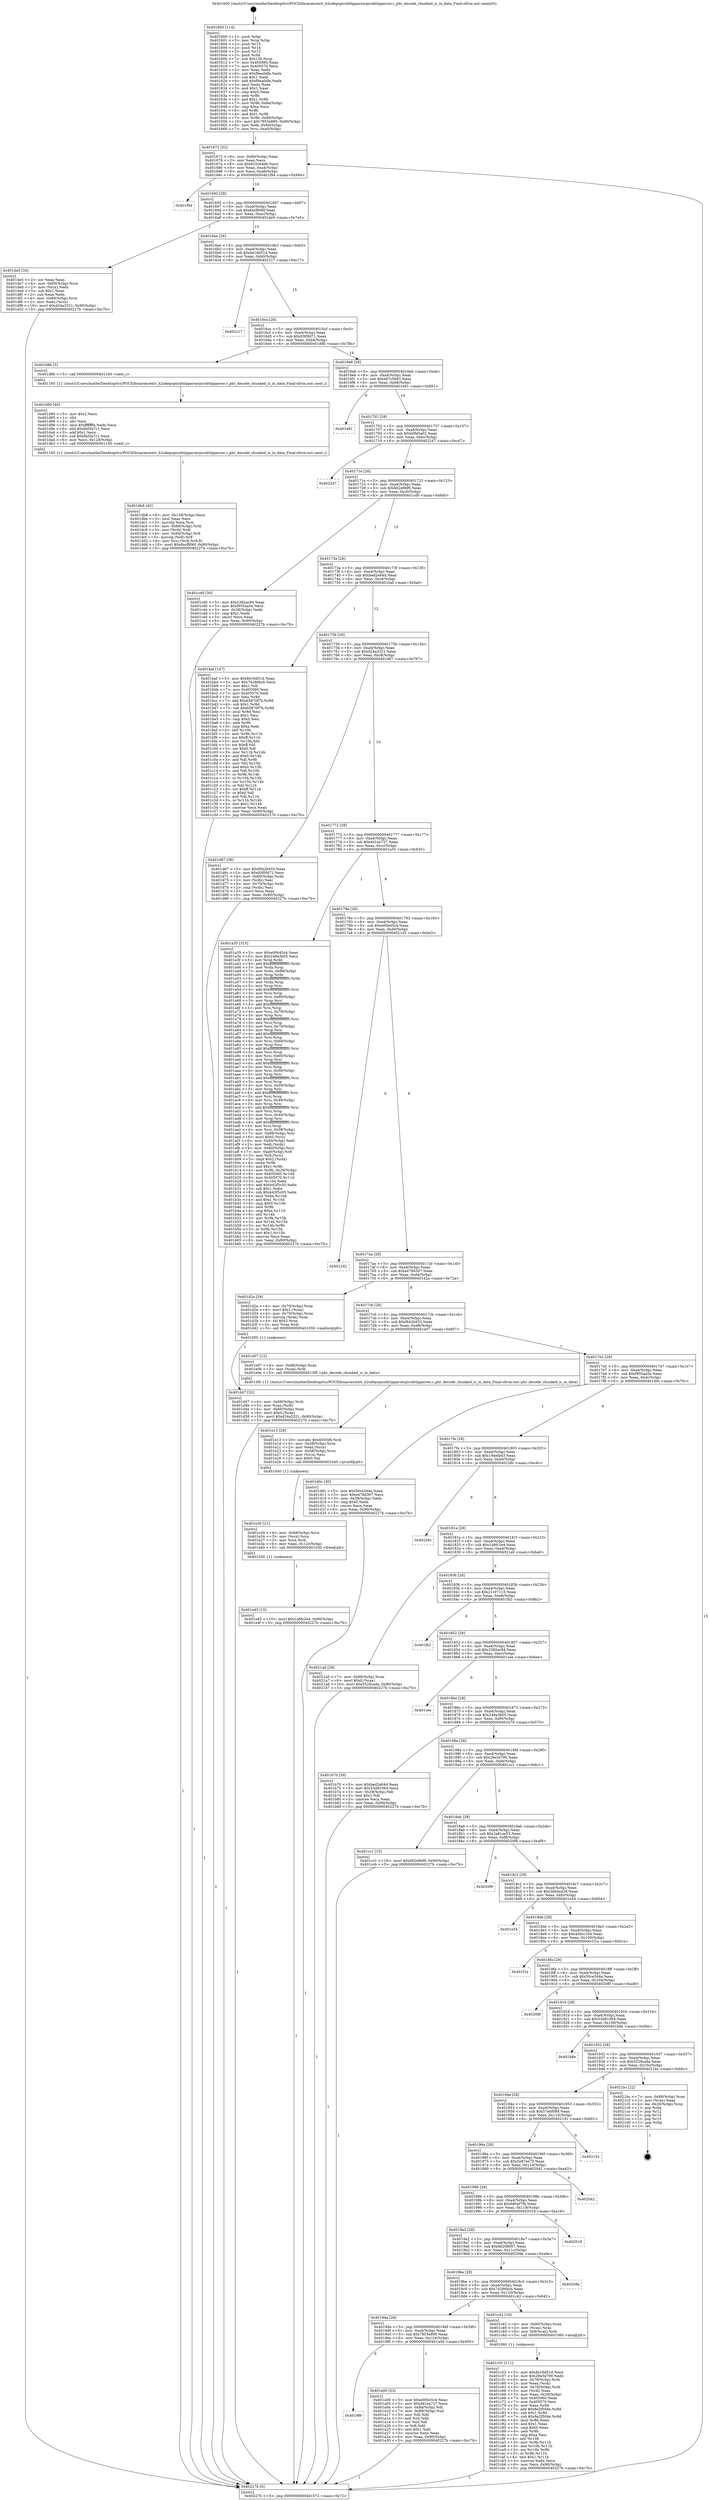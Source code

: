 digraph "0x401600" {
  label = "0x401600 (/mnt/c/Users/mathe/Desktop/tcc/POCII/binaries/extr_h2odepspicohttpparserpicohttpparser.c_phr_decode_chunked_is_in_data_Final-ollvm.out::main(0))"
  labelloc = "t"
  node[shape=record]

  Entry [label="",width=0.3,height=0.3,shape=circle,fillcolor=black,style=filled]
  "0x401672" [label="{
     0x401672 [32]\l
     | [instrs]\l
     &nbsp;&nbsp;0x401672 \<+6\>: mov -0x90(%rbp),%eax\l
     &nbsp;&nbsp;0x401678 \<+2\>: mov %eax,%ecx\l
     &nbsp;&nbsp;0x40167a \<+6\>: sub $0x810c64b6,%ecx\l
     &nbsp;&nbsp;0x401680 \<+6\>: mov %eax,-0xa4(%rbp)\l
     &nbsp;&nbsp;0x401686 \<+6\>: mov %ecx,-0xa8(%rbp)\l
     &nbsp;&nbsp;0x40168c \<+6\>: je 0000000000401f94 \<main+0x994\>\l
  }"]
  "0x401f94" [label="{
     0x401f94\l
  }", style=dashed]
  "0x401692" [label="{
     0x401692 [28]\l
     | [instrs]\l
     &nbsp;&nbsp;0x401692 \<+5\>: jmp 0000000000401697 \<main+0x97\>\l
     &nbsp;&nbsp;0x401697 \<+6\>: mov -0xa4(%rbp),%eax\l
     &nbsp;&nbsp;0x40169d \<+5\>: sub $0x8acf806f,%eax\l
     &nbsp;&nbsp;0x4016a2 \<+6\>: mov %eax,-0xac(%rbp)\l
     &nbsp;&nbsp;0x4016a8 \<+6\>: je 0000000000401de5 \<main+0x7e5\>\l
  }"]
  Exit [label="",width=0.3,height=0.3,shape=circle,fillcolor=black,style=filled,peripheries=2]
  "0x401de5" [label="{
     0x401de5 [34]\l
     | [instrs]\l
     &nbsp;&nbsp;0x401de5 \<+2\>: xor %eax,%eax\l
     &nbsp;&nbsp;0x401de7 \<+4\>: mov -0x60(%rbp),%rcx\l
     &nbsp;&nbsp;0x401deb \<+2\>: mov (%rcx),%edx\l
     &nbsp;&nbsp;0x401ded \<+3\>: sub $0x1,%eax\l
     &nbsp;&nbsp;0x401df0 \<+2\>: sub %eax,%edx\l
     &nbsp;&nbsp;0x401df2 \<+4\>: mov -0x60(%rbp),%rcx\l
     &nbsp;&nbsp;0x401df6 \<+2\>: mov %edx,(%rcx)\l
     &nbsp;&nbsp;0x401df8 \<+10\>: movl $0xd24a3321,-0x90(%rbp)\l
     &nbsp;&nbsp;0x401e02 \<+5\>: jmp 000000000040227b \<main+0xc7b\>\l
  }"]
  "0x4016ae" [label="{
     0x4016ae [28]\l
     | [instrs]\l
     &nbsp;&nbsp;0x4016ae \<+5\>: jmp 00000000004016b3 \<main+0xb3\>\l
     &nbsp;&nbsp;0x4016b3 \<+6\>: mov -0xa4(%rbp),%eax\l
     &nbsp;&nbsp;0x4016b9 \<+5\>: sub $0x8e16d51d,%eax\l
     &nbsp;&nbsp;0x4016be \<+6\>: mov %eax,-0xb0(%rbp)\l
     &nbsp;&nbsp;0x4016c4 \<+6\>: je 0000000000402217 \<main+0xc17\>\l
  }"]
  "0x401e45" [label="{
     0x401e45 [15]\l
     | [instrs]\l
     &nbsp;&nbsp;0x401e45 \<+10\>: movl $0x1a8fc2e4,-0x90(%rbp)\l
     &nbsp;&nbsp;0x401e4f \<+5\>: jmp 000000000040227b \<main+0xc7b\>\l
  }"]
  "0x402217" [label="{
     0x402217\l
  }", style=dashed]
  "0x4016ca" [label="{
     0x4016ca [28]\l
     | [instrs]\l
     &nbsp;&nbsp;0x4016ca \<+5\>: jmp 00000000004016cf \<main+0xcf\>\l
     &nbsp;&nbsp;0x4016cf \<+6\>: mov -0xa4(%rbp),%eax\l
     &nbsp;&nbsp;0x4016d5 \<+5\>: sub $0x93f0fd71,%eax\l
     &nbsp;&nbsp;0x4016da \<+6\>: mov %eax,-0xb4(%rbp)\l
     &nbsp;&nbsp;0x4016e0 \<+6\>: je 0000000000401d8b \<main+0x78b\>\l
  }"]
  "0x401e30" [label="{
     0x401e30 [21]\l
     | [instrs]\l
     &nbsp;&nbsp;0x401e30 \<+4\>: mov -0x68(%rbp),%rcx\l
     &nbsp;&nbsp;0x401e34 \<+3\>: mov (%rcx),%rcx\l
     &nbsp;&nbsp;0x401e37 \<+3\>: mov %rcx,%rdi\l
     &nbsp;&nbsp;0x401e3a \<+6\>: mov %eax,-0x12c(%rbp)\l
     &nbsp;&nbsp;0x401e40 \<+5\>: call 0000000000401030 \<free@plt\>\l
     | [calls]\l
     &nbsp;&nbsp;0x401030 \{1\} (unknown)\l
  }"]
  "0x401d8b" [label="{
     0x401d8b [5]\l
     | [instrs]\l
     &nbsp;&nbsp;0x401d8b \<+5\>: call 0000000000401160 \<next_i\>\l
     | [calls]\l
     &nbsp;&nbsp;0x401160 \{1\} (/mnt/c/Users/mathe/Desktop/tcc/POCII/binaries/extr_h2odepspicohttpparserpicohttpparser.c_phr_decode_chunked_is_in_data_Final-ollvm.out::next_i)\l
  }"]
  "0x4016e6" [label="{
     0x4016e6 [28]\l
     | [instrs]\l
     &nbsp;&nbsp;0x4016e6 \<+5\>: jmp 00000000004016eb \<main+0xeb\>\l
     &nbsp;&nbsp;0x4016eb \<+6\>: mov -0xa4(%rbp),%eax\l
     &nbsp;&nbsp;0x4016f1 \<+5\>: sub $0xa87c5b63,%eax\l
     &nbsp;&nbsp;0x4016f6 \<+6\>: mov %eax,-0xb8(%rbp)\l
     &nbsp;&nbsp;0x4016fc \<+6\>: je 0000000000401e91 \<main+0x891\>\l
  }"]
  "0x401e13" [label="{
     0x401e13 [29]\l
     | [instrs]\l
     &nbsp;&nbsp;0x401e13 \<+10\>: movabs $0x4030d6,%rdi\l
     &nbsp;&nbsp;0x401e1d \<+4\>: mov -0x58(%rbp),%rcx\l
     &nbsp;&nbsp;0x401e21 \<+2\>: mov %eax,(%rcx)\l
     &nbsp;&nbsp;0x401e23 \<+4\>: mov -0x58(%rbp),%rcx\l
     &nbsp;&nbsp;0x401e27 \<+2\>: mov (%rcx),%esi\l
     &nbsp;&nbsp;0x401e29 \<+2\>: mov $0x0,%al\l
     &nbsp;&nbsp;0x401e2b \<+5\>: call 0000000000401040 \<printf@plt\>\l
     | [calls]\l
     &nbsp;&nbsp;0x401040 \{1\} (unknown)\l
  }"]
  "0x401e91" [label="{
     0x401e91\l
  }", style=dashed]
  "0x401702" [label="{
     0x401702 [28]\l
     | [instrs]\l
     &nbsp;&nbsp;0x401702 \<+5\>: jmp 0000000000401707 \<main+0x107\>\l
     &nbsp;&nbsp;0x401707 \<+6\>: mov -0xa4(%rbp),%eax\l
     &nbsp;&nbsp;0x40170d \<+5\>: sub $0xb0fe5a02,%eax\l
     &nbsp;&nbsp;0x401712 \<+6\>: mov %eax,-0xbc(%rbp)\l
     &nbsp;&nbsp;0x401718 \<+6\>: je 0000000000402247 \<main+0xc47\>\l
  }"]
  "0x401db8" [label="{
     0x401db8 [45]\l
     | [instrs]\l
     &nbsp;&nbsp;0x401db8 \<+6\>: mov -0x128(%rbp),%ecx\l
     &nbsp;&nbsp;0x401dbe \<+3\>: imul %eax,%ecx\l
     &nbsp;&nbsp;0x401dc1 \<+3\>: movslq %ecx,%rsi\l
     &nbsp;&nbsp;0x401dc4 \<+4\>: mov -0x68(%rbp),%rdi\l
     &nbsp;&nbsp;0x401dc8 \<+3\>: mov (%rdi),%rdi\l
     &nbsp;&nbsp;0x401dcb \<+4\>: mov -0x60(%rbp),%r8\l
     &nbsp;&nbsp;0x401dcf \<+3\>: movslq (%r8),%r8\l
     &nbsp;&nbsp;0x401dd2 \<+4\>: mov %rsi,(%rdi,%r8,8)\l
     &nbsp;&nbsp;0x401dd6 \<+10\>: movl $0x8acf806f,-0x90(%rbp)\l
     &nbsp;&nbsp;0x401de0 \<+5\>: jmp 000000000040227b \<main+0xc7b\>\l
  }"]
  "0x402247" [label="{
     0x402247\l
  }", style=dashed]
  "0x40171e" [label="{
     0x40171e [28]\l
     | [instrs]\l
     &nbsp;&nbsp;0x40171e \<+5\>: jmp 0000000000401723 \<main+0x123\>\l
     &nbsp;&nbsp;0x401723 \<+6\>: mov -0xa4(%rbp),%eax\l
     &nbsp;&nbsp;0x401729 \<+5\>: sub $0xb62e9bf9,%eax\l
     &nbsp;&nbsp;0x40172e \<+6\>: mov %eax,-0xc0(%rbp)\l
     &nbsp;&nbsp;0x401734 \<+6\>: je 0000000000401cd0 \<main+0x6d0\>\l
  }"]
  "0x401d90" [label="{
     0x401d90 [40]\l
     | [instrs]\l
     &nbsp;&nbsp;0x401d90 \<+5\>: mov $0x2,%ecx\l
     &nbsp;&nbsp;0x401d95 \<+1\>: cltd\l
     &nbsp;&nbsp;0x401d96 \<+2\>: idiv %ecx\l
     &nbsp;&nbsp;0x401d98 \<+6\>: imul $0xfffffffe,%edx,%ecx\l
     &nbsp;&nbsp;0x401d9e \<+6\>: add $0x6b5fa7c1,%ecx\l
     &nbsp;&nbsp;0x401da4 \<+3\>: add $0x1,%ecx\l
     &nbsp;&nbsp;0x401da7 \<+6\>: sub $0x6b5fa7c1,%ecx\l
     &nbsp;&nbsp;0x401dad \<+6\>: mov %ecx,-0x128(%rbp)\l
     &nbsp;&nbsp;0x401db3 \<+5\>: call 0000000000401160 \<next_i\>\l
     | [calls]\l
     &nbsp;&nbsp;0x401160 \{1\} (/mnt/c/Users/mathe/Desktop/tcc/POCII/binaries/extr_h2odepspicohttpparserpicohttpparser.c_phr_decode_chunked_is_in_data_Final-ollvm.out::next_i)\l
  }"]
  "0x401cd0" [label="{
     0x401cd0 [30]\l
     | [instrs]\l
     &nbsp;&nbsp;0x401cd0 \<+5\>: mov $0x2382ac94,%eax\l
     &nbsp;&nbsp;0x401cd5 \<+5\>: mov $0xf955aa5e,%ecx\l
     &nbsp;&nbsp;0x401cda \<+3\>: mov -0x28(%rbp),%edx\l
     &nbsp;&nbsp;0x401cdd \<+3\>: cmp $0x1,%edx\l
     &nbsp;&nbsp;0x401ce0 \<+3\>: cmovl %ecx,%eax\l
     &nbsp;&nbsp;0x401ce3 \<+6\>: mov %eax,-0x90(%rbp)\l
     &nbsp;&nbsp;0x401ce9 \<+5\>: jmp 000000000040227b \<main+0xc7b\>\l
  }"]
  "0x40173a" [label="{
     0x40173a [28]\l
     | [instrs]\l
     &nbsp;&nbsp;0x40173a \<+5\>: jmp 000000000040173f \<main+0x13f\>\l
     &nbsp;&nbsp;0x40173f \<+6\>: mov -0xa4(%rbp),%eax\l
     &nbsp;&nbsp;0x401745 \<+5\>: sub $0xbed2e64d,%eax\l
     &nbsp;&nbsp;0x40174a \<+6\>: mov %eax,-0xc4(%rbp)\l
     &nbsp;&nbsp;0x401750 \<+6\>: je 0000000000401baf \<main+0x5af\>\l
  }"]
  "0x401d47" [label="{
     0x401d47 [32]\l
     | [instrs]\l
     &nbsp;&nbsp;0x401d47 \<+4\>: mov -0x68(%rbp),%rdi\l
     &nbsp;&nbsp;0x401d4b \<+3\>: mov %rax,(%rdi)\l
     &nbsp;&nbsp;0x401d4e \<+4\>: mov -0x60(%rbp),%rax\l
     &nbsp;&nbsp;0x401d52 \<+6\>: movl $0x0,(%rax)\l
     &nbsp;&nbsp;0x401d58 \<+10\>: movl $0xd24a3321,-0x90(%rbp)\l
     &nbsp;&nbsp;0x401d62 \<+5\>: jmp 000000000040227b \<main+0xc7b\>\l
  }"]
  "0x401baf" [label="{
     0x401baf [147]\l
     | [instrs]\l
     &nbsp;&nbsp;0x401baf \<+5\>: mov $0x8e16d51d,%eax\l
     &nbsp;&nbsp;0x401bb4 \<+5\>: mov $0x74286bcb,%ecx\l
     &nbsp;&nbsp;0x401bb9 \<+2\>: mov $0x1,%dl\l
     &nbsp;&nbsp;0x401bbb \<+7\>: mov 0x405060,%esi\l
     &nbsp;&nbsp;0x401bc2 \<+7\>: mov 0x405070,%edi\l
     &nbsp;&nbsp;0x401bc9 \<+3\>: mov %esi,%r8d\l
     &nbsp;&nbsp;0x401bcc \<+7\>: add $0x65870f7b,%r8d\l
     &nbsp;&nbsp;0x401bd3 \<+4\>: sub $0x1,%r8d\l
     &nbsp;&nbsp;0x401bd7 \<+7\>: sub $0x65870f7b,%r8d\l
     &nbsp;&nbsp;0x401bde \<+4\>: imul %r8d,%esi\l
     &nbsp;&nbsp;0x401be2 \<+3\>: and $0x1,%esi\l
     &nbsp;&nbsp;0x401be5 \<+3\>: cmp $0x0,%esi\l
     &nbsp;&nbsp;0x401be8 \<+4\>: sete %r9b\l
     &nbsp;&nbsp;0x401bec \<+3\>: cmp $0xa,%edi\l
     &nbsp;&nbsp;0x401bef \<+4\>: setl %r10b\l
     &nbsp;&nbsp;0x401bf3 \<+3\>: mov %r9b,%r11b\l
     &nbsp;&nbsp;0x401bf6 \<+4\>: xor $0xff,%r11b\l
     &nbsp;&nbsp;0x401bfa \<+3\>: mov %r10b,%bl\l
     &nbsp;&nbsp;0x401bfd \<+3\>: xor $0xff,%bl\l
     &nbsp;&nbsp;0x401c00 \<+3\>: xor $0x0,%dl\l
     &nbsp;&nbsp;0x401c03 \<+3\>: mov %r11b,%r14b\l
     &nbsp;&nbsp;0x401c06 \<+4\>: and $0x0,%r14b\l
     &nbsp;&nbsp;0x401c0a \<+3\>: and %dl,%r9b\l
     &nbsp;&nbsp;0x401c0d \<+3\>: mov %bl,%r15b\l
     &nbsp;&nbsp;0x401c10 \<+4\>: and $0x0,%r15b\l
     &nbsp;&nbsp;0x401c14 \<+3\>: and %dl,%r10b\l
     &nbsp;&nbsp;0x401c17 \<+3\>: or %r9b,%r14b\l
     &nbsp;&nbsp;0x401c1a \<+3\>: or %r10b,%r15b\l
     &nbsp;&nbsp;0x401c1d \<+3\>: xor %r15b,%r14b\l
     &nbsp;&nbsp;0x401c20 \<+3\>: or %bl,%r11b\l
     &nbsp;&nbsp;0x401c23 \<+4\>: xor $0xff,%r11b\l
     &nbsp;&nbsp;0x401c27 \<+3\>: or $0x0,%dl\l
     &nbsp;&nbsp;0x401c2a \<+3\>: and %dl,%r11b\l
     &nbsp;&nbsp;0x401c2d \<+3\>: or %r11b,%r14b\l
     &nbsp;&nbsp;0x401c30 \<+4\>: test $0x1,%r14b\l
     &nbsp;&nbsp;0x401c34 \<+3\>: cmovne %ecx,%eax\l
     &nbsp;&nbsp;0x401c37 \<+6\>: mov %eax,-0x90(%rbp)\l
     &nbsp;&nbsp;0x401c3d \<+5\>: jmp 000000000040227b \<main+0xc7b\>\l
  }"]
  "0x401756" [label="{
     0x401756 [28]\l
     | [instrs]\l
     &nbsp;&nbsp;0x401756 \<+5\>: jmp 000000000040175b \<main+0x15b\>\l
     &nbsp;&nbsp;0x40175b \<+6\>: mov -0xa4(%rbp),%eax\l
     &nbsp;&nbsp;0x401761 \<+5\>: sub $0xd24a3321,%eax\l
     &nbsp;&nbsp;0x401766 \<+6\>: mov %eax,-0xc8(%rbp)\l
     &nbsp;&nbsp;0x40176c \<+6\>: je 0000000000401d67 \<main+0x767\>\l
  }"]
  "0x401c52" [label="{
     0x401c52 [111]\l
     | [instrs]\l
     &nbsp;&nbsp;0x401c52 \<+5\>: mov $0x8e16d51d,%ecx\l
     &nbsp;&nbsp;0x401c57 \<+5\>: mov $0x29e3e790,%edx\l
     &nbsp;&nbsp;0x401c5c \<+4\>: mov -0x78(%rbp),%rdi\l
     &nbsp;&nbsp;0x401c60 \<+2\>: mov %eax,(%rdi)\l
     &nbsp;&nbsp;0x401c62 \<+4\>: mov -0x78(%rbp),%rdi\l
     &nbsp;&nbsp;0x401c66 \<+2\>: mov (%rdi),%eax\l
     &nbsp;&nbsp;0x401c68 \<+3\>: mov %eax,-0x28(%rbp)\l
     &nbsp;&nbsp;0x401c6b \<+7\>: mov 0x405060,%eax\l
     &nbsp;&nbsp;0x401c72 \<+7\>: mov 0x405070,%esi\l
     &nbsp;&nbsp;0x401c79 \<+3\>: mov %eax,%r8d\l
     &nbsp;&nbsp;0x401c7c \<+7\>: add $0x8e2f504e,%r8d\l
     &nbsp;&nbsp;0x401c83 \<+4\>: sub $0x1,%r8d\l
     &nbsp;&nbsp;0x401c87 \<+7\>: sub $0x8e2f504e,%r8d\l
     &nbsp;&nbsp;0x401c8e \<+4\>: imul %r8d,%eax\l
     &nbsp;&nbsp;0x401c92 \<+3\>: and $0x1,%eax\l
     &nbsp;&nbsp;0x401c95 \<+3\>: cmp $0x0,%eax\l
     &nbsp;&nbsp;0x401c98 \<+4\>: sete %r9b\l
     &nbsp;&nbsp;0x401c9c \<+3\>: cmp $0xa,%esi\l
     &nbsp;&nbsp;0x401c9f \<+4\>: setl %r10b\l
     &nbsp;&nbsp;0x401ca3 \<+3\>: mov %r9b,%r11b\l
     &nbsp;&nbsp;0x401ca6 \<+3\>: and %r10b,%r11b\l
     &nbsp;&nbsp;0x401ca9 \<+3\>: xor %r10b,%r9b\l
     &nbsp;&nbsp;0x401cac \<+3\>: or %r9b,%r11b\l
     &nbsp;&nbsp;0x401caf \<+4\>: test $0x1,%r11b\l
     &nbsp;&nbsp;0x401cb3 \<+3\>: cmovne %edx,%ecx\l
     &nbsp;&nbsp;0x401cb6 \<+6\>: mov %ecx,-0x90(%rbp)\l
     &nbsp;&nbsp;0x401cbc \<+5\>: jmp 000000000040227b \<main+0xc7b\>\l
  }"]
  "0x401d67" [label="{
     0x401d67 [36]\l
     | [instrs]\l
     &nbsp;&nbsp;0x401d67 \<+5\>: mov $0xf942b933,%eax\l
     &nbsp;&nbsp;0x401d6c \<+5\>: mov $0x93f0fd71,%ecx\l
     &nbsp;&nbsp;0x401d71 \<+4\>: mov -0x60(%rbp),%rdx\l
     &nbsp;&nbsp;0x401d75 \<+2\>: mov (%rdx),%esi\l
     &nbsp;&nbsp;0x401d77 \<+4\>: mov -0x70(%rbp),%rdx\l
     &nbsp;&nbsp;0x401d7b \<+2\>: cmp (%rdx),%esi\l
     &nbsp;&nbsp;0x401d7d \<+3\>: cmovl %ecx,%eax\l
     &nbsp;&nbsp;0x401d80 \<+6\>: mov %eax,-0x90(%rbp)\l
     &nbsp;&nbsp;0x401d86 \<+5\>: jmp 000000000040227b \<main+0xc7b\>\l
  }"]
  "0x401772" [label="{
     0x401772 [28]\l
     | [instrs]\l
     &nbsp;&nbsp;0x401772 \<+5\>: jmp 0000000000401777 \<main+0x177\>\l
     &nbsp;&nbsp;0x401777 \<+6\>: mov -0xa4(%rbp),%eax\l
     &nbsp;&nbsp;0x40177d \<+5\>: sub $0xdd1ea727,%eax\l
     &nbsp;&nbsp;0x401782 \<+6\>: mov %eax,-0xcc(%rbp)\l
     &nbsp;&nbsp;0x401788 \<+6\>: je 0000000000401a35 \<main+0x435\>\l
  }"]
  "0x401600" [label="{
     0x401600 [114]\l
     | [instrs]\l
     &nbsp;&nbsp;0x401600 \<+1\>: push %rbp\l
     &nbsp;&nbsp;0x401601 \<+3\>: mov %rsp,%rbp\l
     &nbsp;&nbsp;0x401604 \<+2\>: push %r15\l
     &nbsp;&nbsp;0x401606 \<+2\>: push %r14\l
     &nbsp;&nbsp;0x401608 \<+2\>: push %r12\l
     &nbsp;&nbsp;0x40160a \<+1\>: push %rbx\l
     &nbsp;&nbsp;0x40160b \<+7\>: sub $0x130,%rsp\l
     &nbsp;&nbsp;0x401612 \<+7\>: mov 0x405060,%eax\l
     &nbsp;&nbsp;0x401619 \<+7\>: mov 0x405070,%ecx\l
     &nbsp;&nbsp;0x401620 \<+2\>: mov %eax,%edx\l
     &nbsp;&nbsp;0x401622 \<+6\>: sub $0xf9ea0dfe,%edx\l
     &nbsp;&nbsp;0x401628 \<+3\>: sub $0x1,%edx\l
     &nbsp;&nbsp;0x40162b \<+6\>: add $0xf9ea0dfe,%edx\l
     &nbsp;&nbsp;0x401631 \<+3\>: imul %edx,%eax\l
     &nbsp;&nbsp;0x401634 \<+3\>: and $0x1,%eax\l
     &nbsp;&nbsp;0x401637 \<+3\>: cmp $0x0,%eax\l
     &nbsp;&nbsp;0x40163a \<+4\>: sete %r8b\l
     &nbsp;&nbsp;0x40163e \<+4\>: and $0x1,%r8b\l
     &nbsp;&nbsp;0x401642 \<+7\>: mov %r8b,-0x8a(%rbp)\l
     &nbsp;&nbsp;0x401649 \<+3\>: cmp $0xa,%ecx\l
     &nbsp;&nbsp;0x40164c \<+4\>: setl %r8b\l
     &nbsp;&nbsp;0x401650 \<+4\>: and $0x1,%r8b\l
     &nbsp;&nbsp;0x401654 \<+7\>: mov %r8b,-0x89(%rbp)\l
     &nbsp;&nbsp;0x40165b \<+10\>: movl $0x7953e880,-0x90(%rbp)\l
     &nbsp;&nbsp;0x401665 \<+6\>: mov %edi,-0x94(%rbp)\l
     &nbsp;&nbsp;0x40166b \<+7\>: mov %rsi,-0xa0(%rbp)\l
  }"]
  "0x401a35" [label="{
     0x401a35 [315]\l
     | [instrs]\l
     &nbsp;&nbsp;0x401a35 \<+5\>: mov $0xe00b45c4,%eax\l
     &nbsp;&nbsp;0x401a3a \<+5\>: mov $0x248a3b05,%ecx\l
     &nbsp;&nbsp;0x401a3f \<+3\>: mov %rsp,%rdx\l
     &nbsp;&nbsp;0x401a42 \<+4\>: add $0xfffffffffffffff0,%rdx\l
     &nbsp;&nbsp;0x401a46 \<+3\>: mov %rdx,%rsp\l
     &nbsp;&nbsp;0x401a49 \<+7\>: mov %rdx,-0x88(%rbp)\l
     &nbsp;&nbsp;0x401a50 \<+3\>: mov %rsp,%rdx\l
     &nbsp;&nbsp;0x401a53 \<+4\>: add $0xfffffffffffffff0,%rdx\l
     &nbsp;&nbsp;0x401a57 \<+3\>: mov %rdx,%rsp\l
     &nbsp;&nbsp;0x401a5a \<+3\>: mov %rsp,%rsi\l
     &nbsp;&nbsp;0x401a5d \<+4\>: add $0xfffffffffffffff0,%rsi\l
     &nbsp;&nbsp;0x401a61 \<+3\>: mov %rsi,%rsp\l
     &nbsp;&nbsp;0x401a64 \<+4\>: mov %rsi,-0x80(%rbp)\l
     &nbsp;&nbsp;0x401a68 \<+3\>: mov %rsp,%rsi\l
     &nbsp;&nbsp;0x401a6b \<+4\>: add $0xfffffffffffffff0,%rsi\l
     &nbsp;&nbsp;0x401a6f \<+3\>: mov %rsi,%rsp\l
     &nbsp;&nbsp;0x401a72 \<+4\>: mov %rsi,-0x78(%rbp)\l
     &nbsp;&nbsp;0x401a76 \<+3\>: mov %rsp,%rsi\l
     &nbsp;&nbsp;0x401a79 \<+4\>: add $0xfffffffffffffff0,%rsi\l
     &nbsp;&nbsp;0x401a7d \<+3\>: mov %rsi,%rsp\l
     &nbsp;&nbsp;0x401a80 \<+4\>: mov %rsi,-0x70(%rbp)\l
     &nbsp;&nbsp;0x401a84 \<+3\>: mov %rsp,%rsi\l
     &nbsp;&nbsp;0x401a87 \<+4\>: add $0xfffffffffffffff0,%rsi\l
     &nbsp;&nbsp;0x401a8b \<+3\>: mov %rsi,%rsp\l
     &nbsp;&nbsp;0x401a8e \<+4\>: mov %rsi,-0x68(%rbp)\l
     &nbsp;&nbsp;0x401a92 \<+3\>: mov %rsp,%rsi\l
     &nbsp;&nbsp;0x401a95 \<+4\>: add $0xfffffffffffffff0,%rsi\l
     &nbsp;&nbsp;0x401a99 \<+3\>: mov %rsi,%rsp\l
     &nbsp;&nbsp;0x401a9c \<+4\>: mov %rsi,-0x60(%rbp)\l
     &nbsp;&nbsp;0x401aa0 \<+3\>: mov %rsp,%rsi\l
     &nbsp;&nbsp;0x401aa3 \<+4\>: add $0xfffffffffffffff0,%rsi\l
     &nbsp;&nbsp;0x401aa7 \<+3\>: mov %rsi,%rsp\l
     &nbsp;&nbsp;0x401aaa \<+4\>: mov %rsi,-0x58(%rbp)\l
     &nbsp;&nbsp;0x401aae \<+3\>: mov %rsp,%rsi\l
     &nbsp;&nbsp;0x401ab1 \<+4\>: add $0xfffffffffffffff0,%rsi\l
     &nbsp;&nbsp;0x401ab5 \<+3\>: mov %rsi,%rsp\l
     &nbsp;&nbsp;0x401ab8 \<+4\>: mov %rsi,-0x50(%rbp)\l
     &nbsp;&nbsp;0x401abc \<+3\>: mov %rsp,%rsi\l
     &nbsp;&nbsp;0x401abf \<+4\>: add $0xfffffffffffffff0,%rsi\l
     &nbsp;&nbsp;0x401ac3 \<+3\>: mov %rsi,%rsp\l
     &nbsp;&nbsp;0x401ac6 \<+4\>: mov %rsi,-0x48(%rbp)\l
     &nbsp;&nbsp;0x401aca \<+3\>: mov %rsp,%rsi\l
     &nbsp;&nbsp;0x401acd \<+4\>: add $0xfffffffffffffff0,%rsi\l
     &nbsp;&nbsp;0x401ad1 \<+3\>: mov %rsi,%rsp\l
     &nbsp;&nbsp;0x401ad4 \<+4\>: mov %rsi,-0x40(%rbp)\l
     &nbsp;&nbsp;0x401ad8 \<+3\>: mov %rsp,%rsi\l
     &nbsp;&nbsp;0x401adb \<+4\>: add $0xfffffffffffffff0,%rsi\l
     &nbsp;&nbsp;0x401adf \<+3\>: mov %rsi,%rsp\l
     &nbsp;&nbsp;0x401ae2 \<+4\>: mov %rsi,-0x38(%rbp)\l
     &nbsp;&nbsp;0x401ae6 \<+7\>: mov -0x88(%rbp),%rsi\l
     &nbsp;&nbsp;0x401aed \<+6\>: movl $0x0,(%rsi)\l
     &nbsp;&nbsp;0x401af3 \<+6\>: mov -0x94(%rbp),%edi\l
     &nbsp;&nbsp;0x401af9 \<+2\>: mov %edi,(%rdx)\l
     &nbsp;&nbsp;0x401afb \<+4\>: mov -0x80(%rbp),%rsi\l
     &nbsp;&nbsp;0x401aff \<+7\>: mov -0xa0(%rbp),%r8\l
     &nbsp;&nbsp;0x401b06 \<+3\>: mov %r8,(%rsi)\l
     &nbsp;&nbsp;0x401b09 \<+3\>: cmpl $0x2,(%rdx)\l
     &nbsp;&nbsp;0x401b0c \<+4\>: setne %r9b\l
     &nbsp;&nbsp;0x401b10 \<+4\>: and $0x1,%r9b\l
     &nbsp;&nbsp;0x401b14 \<+4\>: mov %r9b,-0x29(%rbp)\l
     &nbsp;&nbsp;0x401b18 \<+8\>: mov 0x405060,%r10d\l
     &nbsp;&nbsp;0x401b20 \<+8\>: mov 0x405070,%r11d\l
     &nbsp;&nbsp;0x401b28 \<+3\>: mov %r10d,%ebx\l
     &nbsp;&nbsp;0x401b2b \<+6\>: add $0xb42f5c05,%ebx\l
     &nbsp;&nbsp;0x401b31 \<+3\>: sub $0x1,%ebx\l
     &nbsp;&nbsp;0x401b34 \<+6\>: sub $0xb42f5c05,%ebx\l
     &nbsp;&nbsp;0x401b3a \<+4\>: imul %ebx,%r10d\l
     &nbsp;&nbsp;0x401b3e \<+4\>: and $0x1,%r10d\l
     &nbsp;&nbsp;0x401b42 \<+4\>: cmp $0x0,%r10d\l
     &nbsp;&nbsp;0x401b46 \<+4\>: sete %r9b\l
     &nbsp;&nbsp;0x401b4a \<+4\>: cmp $0xa,%r11d\l
     &nbsp;&nbsp;0x401b4e \<+4\>: setl %r14b\l
     &nbsp;&nbsp;0x401b52 \<+3\>: mov %r9b,%r15b\l
     &nbsp;&nbsp;0x401b55 \<+3\>: and %r14b,%r15b\l
     &nbsp;&nbsp;0x401b58 \<+3\>: xor %r14b,%r9b\l
     &nbsp;&nbsp;0x401b5b \<+3\>: or %r9b,%r15b\l
     &nbsp;&nbsp;0x401b5e \<+4\>: test $0x1,%r15b\l
     &nbsp;&nbsp;0x401b62 \<+3\>: cmovne %ecx,%eax\l
     &nbsp;&nbsp;0x401b65 \<+6\>: mov %eax,-0x90(%rbp)\l
     &nbsp;&nbsp;0x401b6b \<+5\>: jmp 000000000040227b \<main+0xc7b\>\l
  }"]
  "0x40178e" [label="{
     0x40178e [28]\l
     | [instrs]\l
     &nbsp;&nbsp;0x40178e \<+5\>: jmp 0000000000401793 \<main+0x193\>\l
     &nbsp;&nbsp;0x401793 \<+6\>: mov -0xa4(%rbp),%eax\l
     &nbsp;&nbsp;0x401799 \<+5\>: sub $0xe00b45c4,%eax\l
     &nbsp;&nbsp;0x40179e \<+6\>: mov %eax,-0xd0(%rbp)\l
     &nbsp;&nbsp;0x4017a4 \<+6\>: je 00000000004021d2 \<main+0xbd2\>\l
  }"]
  "0x40227b" [label="{
     0x40227b [5]\l
     | [instrs]\l
     &nbsp;&nbsp;0x40227b \<+5\>: jmp 0000000000401672 \<main+0x72\>\l
  }"]
  "0x4021d2" [label="{
     0x4021d2\l
  }", style=dashed]
  "0x4017aa" [label="{
     0x4017aa [28]\l
     | [instrs]\l
     &nbsp;&nbsp;0x4017aa \<+5\>: jmp 00000000004017af \<main+0x1af\>\l
     &nbsp;&nbsp;0x4017af \<+6\>: mov -0xa4(%rbp),%eax\l
     &nbsp;&nbsp;0x4017b5 \<+5\>: sub $0xe478d307,%eax\l
     &nbsp;&nbsp;0x4017ba \<+6\>: mov %eax,-0xd4(%rbp)\l
     &nbsp;&nbsp;0x4017c0 \<+6\>: je 0000000000401d2a \<main+0x72a\>\l
  }"]
  "0x4019f6" [label="{
     0x4019f6\l
  }", style=dashed]
  "0x401d2a" [label="{
     0x401d2a [29]\l
     | [instrs]\l
     &nbsp;&nbsp;0x401d2a \<+4\>: mov -0x70(%rbp),%rax\l
     &nbsp;&nbsp;0x401d2e \<+6\>: movl $0x1,(%rax)\l
     &nbsp;&nbsp;0x401d34 \<+4\>: mov -0x70(%rbp),%rax\l
     &nbsp;&nbsp;0x401d38 \<+3\>: movslq (%rax),%rax\l
     &nbsp;&nbsp;0x401d3b \<+4\>: shl $0x3,%rax\l
     &nbsp;&nbsp;0x401d3f \<+3\>: mov %rax,%rdi\l
     &nbsp;&nbsp;0x401d42 \<+5\>: call 0000000000401050 \<malloc@plt\>\l
     | [calls]\l
     &nbsp;&nbsp;0x401050 \{1\} (unknown)\l
  }"]
  "0x4017c6" [label="{
     0x4017c6 [28]\l
     | [instrs]\l
     &nbsp;&nbsp;0x4017c6 \<+5\>: jmp 00000000004017cb \<main+0x1cb\>\l
     &nbsp;&nbsp;0x4017cb \<+6\>: mov -0xa4(%rbp),%eax\l
     &nbsp;&nbsp;0x4017d1 \<+5\>: sub $0xf942b933,%eax\l
     &nbsp;&nbsp;0x4017d6 \<+6\>: mov %eax,-0xd8(%rbp)\l
     &nbsp;&nbsp;0x4017dc \<+6\>: je 0000000000401e07 \<main+0x807\>\l
  }"]
  "0x401a00" [label="{
     0x401a00 [53]\l
     | [instrs]\l
     &nbsp;&nbsp;0x401a00 \<+5\>: mov $0xe00b45c4,%eax\l
     &nbsp;&nbsp;0x401a05 \<+5\>: mov $0xdd1ea727,%ecx\l
     &nbsp;&nbsp;0x401a0a \<+6\>: mov -0x8a(%rbp),%dl\l
     &nbsp;&nbsp;0x401a10 \<+7\>: mov -0x89(%rbp),%sil\l
     &nbsp;&nbsp;0x401a17 \<+3\>: mov %dl,%dil\l
     &nbsp;&nbsp;0x401a1a \<+3\>: and %sil,%dil\l
     &nbsp;&nbsp;0x401a1d \<+3\>: xor %sil,%dl\l
     &nbsp;&nbsp;0x401a20 \<+3\>: or %dl,%dil\l
     &nbsp;&nbsp;0x401a23 \<+4\>: test $0x1,%dil\l
     &nbsp;&nbsp;0x401a27 \<+3\>: cmovne %ecx,%eax\l
     &nbsp;&nbsp;0x401a2a \<+6\>: mov %eax,-0x90(%rbp)\l
     &nbsp;&nbsp;0x401a30 \<+5\>: jmp 000000000040227b \<main+0xc7b\>\l
  }"]
  "0x401e07" [label="{
     0x401e07 [12]\l
     | [instrs]\l
     &nbsp;&nbsp;0x401e07 \<+4\>: mov -0x68(%rbp),%rax\l
     &nbsp;&nbsp;0x401e0b \<+3\>: mov (%rax),%rdi\l
     &nbsp;&nbsp;0x401e0e \<+5\>: call 00000000004013f0 \<phr_decode_chunked_is_in_data\>\l
     | [calls]\l
     &nbsp;&nbsp;0x4013f0 \{1\} (/mnt/c/Users/mathe/Desktop/tcc/POCII/binaries/extr_h2odepspicohttpparserpicohttpparser.c_phr_decode_chunked_is_in_data_Final-ollvm.out::phr_decode_chunked_is_in_data)\l
  }"]
  "0x4017e2" [label="{
     0x4017e2 [28]\l
     | [instrs]\l
     &nbsp;&nbsp;0x4017e2 \<+5\>: jmp 00000000004017e7 \<main+0x1e7\>\l
     &nbsp;&nbsp;0x4017e7 \<+6\>: mov -0xa4(%rbp),%eax\l
     &nbsp;&nbsp;0x4017ed \<+5\>: sub $0xf955aa5e,%eax\l
     &nbsp;&nbsp;0x4017f2 \<+6\>: mov %eax,-0xdc(%rbp)\l
     &nbsp;&nbsp;0x4017f8 \<+6\>: je 0000000000401d0c \<main+0x70c\>\l
  }"]
  "0x4019da" [label="{
     0x4019da [28]\l
     | [instrs]\l
     &nbsp;&nbsp;0x4019da \<+5\>: jmp 00000000004019df \<main+0x3df\>\l
     &nbsp;&nbsp;0x4019df \<+6\>: mov -0xa4(%rbp),%eax\l
     &nbsp;&nbsp;0x4019e5 \<+5\>: sub $0x7953e880,%eax\l
     &nbsp;&nbsp;0x4019ea \<+6\>: mov %eax,-0x124(%rbp)\l
     &nbsp;&nbsp;0x4019f0 \<+6\>: je 0000000000401a00 \<main+0x400\>\l
  }"]
  "0x401d0c" [label="{
     0x401d0c [30]\l
     | [instrs]\l
     &nbsp;&nbsp;0x401d0c \<+5\>: mov $0x50ce3d4a,%eax\l
     &nbsp;&nbsp;0x401d11 \<+5\>: mov $0xe478d307,%ecx\l
     &nbsp;&nbsp;0x401d16 \<+3\>: mov -0x28(%rbp),%edx\l
     &nbsp;&nbsp;0x401d19 \<+3\>: cmp $0x0,%edx\l
     &nbsp;&nbsp;0x401d1c \<+3\>: cmove %ecx,%eax\l
     &nbsp;&nbsp;0x401d1f \<+6\>: mov %eax,-0x90(%rbp)\l
     &nbsp;&nbsp;0x401d25 \<+5\>: jmp 000000000040227b \<main+0xc7b\>\l
  }"]
  "0x4017fe" [label="{
     0x4017fe [28]\l
     | [instrs]\l
     &nbsp;&nbsp;0x4017fe \<+5\>: jmp 0000000000401803 \<main+0x203\>\l
     &nbsp;&nbsp;0x401803 \<+6\>: mov -0xa4(%rbp),%eax\l
     &nbsp;&nbsp;0x401809 \<+5\>: sub $0x194efa43,%eax\l
     &nbsp;&nbsp;0x40180e \<+6\>: mov %eax,-0xe0(%rbp)\l
     &nbsp;&nbsp;0x401814 \<+6\>: je 000000000040226c \<main+0xc6c\>\l
  }"]
  "0x401c42" [label="{
     0x401c42 [16]\l
     | [instrs]\l
     &nbsp;&nbsp;0x401c42 \<+4\>: mov -0x80(%rbp),%rax\l
     &nbsp;&nbsp;0x401c46 \<+3\>: mov (%rax),%rax\l
     &nbsp;&nbsp;0x401c49 \<+4\>: mov 0x8(%rax),%rdi\l
     &nbsp;&nbsp;0x401c4d \<+5\>: call 0000000000401060 \<atoi@plt\>\l
     | [calls]\l
     &nbsp;&nbsp;0x401060 \{1\} (unknown)\l
  }"]
  "0x40226c" [label="{
     0x40226c\l
  }", style=dashed]
  "0x40181a" [label="{
     0x40181a [28]\l
     | [instrs]\l
     &nbsp;&nbsp;0x40181a \<+5\>: jmp 000000000040181f \<main+0x21f\>\l
     &nbsp;&nbsp;0x40181f \<+6\>: mov -0xa4(%rbp),%eax\l
     &nbsp;&nbsp;0x401825 \<+5\>: sub $0x1a8fc2e4,%eax\l
     &nbsp;&nbsp;0x40182a \<+6\>: mov %eax,-0xe4(%rbp)\l
     &nbsp;&nbsp;0x401830 \<+6\>: je 00000000004021a0 \<main+0xba0\>\l
  }"]
  "0x4019be" [label="{
     0x4019be [28]\l
     | [instrs]\l
     &nbsp;&nbsp;0x4019be \<+5\>: jmp 00000000004019c3 \<main+0x3c3\>\l
     &nbsp;&nbsp;0x4019c3 \<+6\>: mov -0xa4(%rbp),%eax\l
     &nbsp;&nbsp;0x4019c9 \<+5\>: sub $0x74286bcb,%eax\l
     &nbsp;&nbsp;0x4019ce \<+6\>: mov %eax,-0x120(%rbp)\l
     &nbsp;&nbsp;0x4019d4 \<+6\>: je 0000000000401c42 \<main+0x642\>\l
  }"]
  "0x4021a0" [label="{
     0x4021a0 [28]\l
     | [instrs]\l
     &nbsp;&nbsp;0x4021a0 \<+7\>: mov -0x88(%rbp),%rax\l
     &nbsp;&nbsp;0x4021a7 \<+6\>: movl $0x0,(%rax)\l
     &nbsp;&nbsp;0x4021ad \<+10\>: movl $0x5528cada,-0x90(%rbp)\l
     &nbsp;&nbsp;0x4021b7 \<+5\>: jmp 000000000040227b \<main+0xc7b\>\l
  }"]
  "0x401836" [label="{
     0x401836 [28]\l
     | [instrs]\l
     &nbsp;&nbsp;0x401836 \<+5\>: jmp 000000000040183b \<main+0x23b\>\l
     &nbsp;&nbsp;0x40183b \<+6\>: mov -0xa4(%rbp),%eax\l
     &nbsp;&nbsp;0x401841 \<+5\>: sub $0x21c97115,%eax\l
     &nbsp;&nbsp;0x401846 \<+6\>: mov %eax,-0xe8(%rbp)\l
     &nbsp;&nbsp;0x40184c \<+6\>: je 0000000000401fb2 \<main+0x9b2\>\l
  }"]
  "0x40209e" [label="{
     0x40209e\l
  }", style=dashed]
  "0x401fb2" [label="{
     0x401fb2\l
  }", style=dashed]
  "0x401852" [label="{
     0x401852 [28]\l
     | [instrs]\l
     &nbsp;&nbsp;0x401852 \<+5\>: jmp 0000000000401857 \<main+0x257\>\l
     &nbsp;&nbsp;0x401857 \<+6\>: mov -0xa4(%rbp),%eax\l
     &nbsp;&nbsp;0x40185d \<+5\>: sub $0x2382ac94,%eax\l
     &nbsp;&nbsp;0x401862 \<+6\>: mov %eax,-0xec(%rbp)\l
     &nbsp;&nbsp;0x401868 \<+6\>: je 0000000000401cee \<main+0x6ee\>\l
  }"]
  "0x4019a2" [label="{
     0x4019a2 [28]\l
     | [instrs]\l
     &nbsp;&nbsp;0x4019a2 \<+5\>: jmp 00000000004019a7 \<main+0x3a7\>\l
     &nbsp;&nbsp;0x4019a7 \<+6\>: mov -0xa4(%rbp),%eax\l
     &nbsp;&nbsp;0x4019ad \<+5\>: sub $0x6b208007,%eax\l
     &nbsp;&nbsp;0x4019b2 \<+6\>: mov %eax,-0x11c(%rbp)\l
     &nbsp;&nbsp;0x4019b8 \<+6\>: je 000000000040209e \<main+0xa9e\>\l
  }"]
  "0x401cee" [label="{
     0x401cee\l
  }", style=dashed]
  "0x40186e" [label="{
     0x40186e [28]\l
     | [instrs]\l
     &nbsp;&nbsp;0x40186e \<+5\>: jmp 0000000000401873 \<main+0x273\>\l
     &nbsp;&nbsp;0x401873 \<+6\>: mov -0xa4(%rbp),%eax\l
     &nbsp;&nbsp;0x401879 \<+5\>: sub $0x248a3b05,%eax\l
     &nbsp;&nbsp;0x40187e \<+6\>: mov %eax,-0xf0(%rbp)\l
     &nbsp;&nbsp;0x401884 \<+6\>: je 0000000000401b70 \<main+0x570\>\l
  }"]
  "0x402018" [label="{
     0x402018\l
  }", style=dashed]
  "0x401b70" [label="{
     0x401b70 [30]\l
     | [instrs]\l
     &nbsp;&nbsp;0x401b70 \<+5\>: mov $0xbed2e64d,%eax\l
     &nbsp;&nbsp;0x401b75 \<+5\>: mov $0x53d91064,%ecx\l
     &nbsp;&nbsp;0x401b7a \<+3\>: mov -0x29(%rbp),%dl\l
     &nbsp;&nbsp;0x401b7d \<+3\>: test $0x1,%dl\l
     &nbsp;&nbsp;0x401b80 \<+3\>: cmovne %ecx,%eax\l
     &nbsp;&nbsp;0x401b83 \<+6\>: mov %eax,-0x90(%rbp)\l
     &nbsp;&nbsp;0x401b89 \<+5\>: jmp 000000000040227b \<main+0xc7b\>\l
  }"]
  "0x40188a" [label="{
     0x40188a [28]\l
     | [instrs]\l
     &nbsp;&nbsp;0x40188a \<+5\>: jmp 000000000040188f \<main+0x28f\>\l
     &nbsp;&nbsp;0x40188f \<+6\>: mov -0xa4(%rbp),%eax\l
     &nbsp;&nbsp;0x401895 \<+5\>: sub $0x29e3e790,%eax\l
     &nbsp;&nbsp;0x40189a \<+6\>: mov %eax,-0xf4(%rbp)\l
     &nbsp;&nbsp;0x4018a0 \<+6\>: je 0000000000401cc1 \<main+0x6c1\>\l
  }"]
  "0x401986" [label="{
     0x401986 [28]\l
     | [instrs]\l
     &nbsp;&nbsp;0x401986 \<+5\>: jmp 000000000040198b \<main+0x38b\>\l
     &nbsp;&nbsp;0x40198b \<+6\>: mov -0xa4(%rbp),%eax\l
     &nbsp;&nbsp;0x401991 \<+5\>: sub $0x680af7f4,%eax\l
     &nbsp;&nbsp;0x401996 \<+6\>: mov %eax,-0x118(%rbp)\l
     &nbsp;&nbsp;0x40199c \<+6\>: je 0000000000402018 \<main+0xa18\>\l
  }"]
  "0x401cc1" [label="{
     0x401cc1 [15]\l
     | [instrs]\l
     &nbsp;&nbsp;0x401cc1 \<+10\>: movl $0xb62e9bf9,-0x90(%rbp)\l
     &nbsp;&nbsp;0x401ccb \<+5\>: jmp 000000000040227b \<main+0xc7b\>\l
  }"]
  "0x4018a6" [label="{
     0x4018a6 [28]\l
     | [instrs]\l
     &nbsp;&nbsp;0x4018a6 \<+5\>: jmp 00000000004018ab \<main+0x2ab\>\l
     &nbsp;&nbsp;0x4018ab \<+6\>: mov -0xa4(%rbp),%eax\l
     &nbsp;&nbsp;0x4018b1 \<+5\>: sub $0x2a81ae53,%eax\l
     &nbsp;&nbsp;0x4018b6 \<+6\>: mov %eax,-0xf8(%rbp)\l
     &nbsp;&nbsp;0x4018bc \<+6\>: je 00000000004020f9 \<main+0xaf9\>\l
  }"]
  "0x402042" [label="{
     0x402042\l
  }", style=dashed]
  "0x4020f9" [label="{
     0x4020f9\l
  }", style=dashed]
  "0x4018c2" [label="{
     0x4018c2 [28]\l
     | [instrs]\l
     &nbsp;&nbsp;0x4018c2 \<+5\>: jmp 00000000004018c7 \<main+0x2c7\>\l
     &nbsp;&nbsp;0x4018c7 \<+6\>: mov -0xa4(%rbp),%eax\l
     &nbsp;&nbsp;0x4018cd \<+5\>: sub $0x3bb4a426,%eax\l
     &nbsp;&nbsp;0x4018d2 \<+6\>: mov %eax,-0xfc(%rbp)\l
     &nbsp;&nbsp;0x4018d8 \<+6\>: je 0000000000401e54 \<main+0x854\>\l
  }"]
  "0x40196a" [label="{
     0x40196a [28]\l
     | [instrs]\l
     &nbsp;&nbsp;0x40196a \<+5\>: jmp 000000000040196f \<main+0x36f\>\l
     &nbsp;&nbsp;0x40196f \<+6\>: mov -0xa4(%rbp),%eax\l
     &nbsp;&nbsp;0x401975 \<+5\>: sub $0x5e87ee75,%eax\l
     &nbsp;&nbsp;0x40197a \<+6\>: mov %eax,-0x114(%rbp)\l
     &nbsp;&nbsp;0x401980 \<+6\>: je 0000000000402042 \<main+0xa42\>\l
  }"]
  "0x401e54" [label="{
     0x401e54\l
  }", style=dashed]
  "0x4018de" [label="{
     0x4018de [28]\l
     | [instrs]\l
     &nbsp;&nbsp;0x4018de \<+5\>: jmp 00000000004018e3 \<main+0x2e3\>\l
     &nbsp;&nbsp;0x4018e3 \<+6\>: mov -0xa4(%rbp),%eax\l
     &nbsp;&nbsp;0x4018e9 \<+5\>: sub $0x40dcc1b4,%eax\l
     &nbsp;&nbsp;0x4018ee \<+6\>: mov %eax,-0x100(%rbp)\l
     &nbsp;&nbsp;0x4018f4 \<+6\>: je 0000000000401f1a \<main+0x91a\>\l
  }"]
  "0x402191" [label="{
     0x402191\l
  }", style=dashed]
  "0x401f1a" [label="{
     0x401f1a\l
  }", style=dashed]
  "0x4018fa" [label="{
     0x4018fa [28]\l
     | [instrs]\l
     &nbsp;&nbsp;0x4018fa \<+5\>: jmp 00000000004018ff \<main+0x2ff\>\l
     &nbsp;&nbsp;0x4018ff \<+6\>: mov -0xa4(%rbp),%eax\l
     &nbsp;&nbsp;0x401905 \<+5\>: sub $0x50ce3d4a,%eax\l
     &nbsp;&nbsp;0x40190a \<+6\>: mov %eax,-0x104(%rbp)\l
     &nbsp;&nbsp;0x401910 \<+6\>: je 000000000040208f \<main+0xa8f\>\l
  }"]
  "0x40194e" [label="{
     0x40194e [28]\l
     | [instrs]\l
     &nbsp;&nbsp;0x40194e \<+5\>: jmp 0000000000401953 \<main+0x353\>\l
     &nbsp;&nbsp;0x401953 \<+6\>: mov -0xa4(%rbp),%eax\l
     &nbsp;&nbsp;0x401959 \<+5\>: sub $0x57ebf089,%eax\l
     &nbsp;&nbsp;0x40195e \<+6\>: mov %eax,-0x110(%rbp)\l
     &nbsp;&nbsp;0x401964 \<+6\>: je 0000000000402191 \<main+0xb91\>\l
  }"]
  "0x40208f" [label="{
     0x40208f\l
  }", style=dashed]
  "0x401916" [label="{
     0x401916 [28]\l
     | [instrs]\l
     &nbsp;&nbsp;0x401916 \<+5\>: jmp 000000000040191b \<main+0x31b\>\l
     &nbsp;&nbsp;0x40191b \<+6\>: mov -0xa4(%rbp),%eax\l
     &nbsp;&nbsp;0x401921 \<+5\>: sub $0x53d91064,%eax\l
     &nbsp;&nbsp;0x401926 \<+6\>: mov %eax,-0x108(%rbp)\l
     &nbsp;&nbsp;0x40192c \<+6\>: je 0000000000401b8e \<main+0x58e\>\l
  }"]
  "0x4021bc" [label="{
     0x4021bc [22]\l
     | [instrs]\l
     &nbsp;&nbsp;0x4021bc \<+7\>: mov -0x88(%rbp),%rax\l
     &nbsp;&nbsp;0x4021c3 \<+2\>: mov (%rax),%eax\l
     &nbsp;&nbsp;0x4021c5 \<+4\>: lea -0x20(%rbp),%rsp\l
     &nbsp;&nbsp;0x4021c9 \<+1\>: pop %rbx\l
     &nbsp;&nbsp;0x4021ca \<+2\>: pop %r12\l
     &nbsp;&nbsp;0x4021cc \<+2\>: pop %r14\l
     &nbsp;&nbsp;0x4021ce \<+2\>: pop %r15\l
     &nbsp;&nbsp;0x4021d0 \<+1\>: pop %rbp\l
     &nbsp;&nbsp;0x4021d1 \<+1\>: ret\l
  }"]
  "0x401b8e" [label="{
     0x401b8e\l
  }", style=dashed]
  "0x401932" [label="{
     0x401932 [28]\l
     | [instrs]\l
     &nbsp;&nbsp;0x401932 \<+5\>: jmp 0000000000401937 \<main+0x337\>\l
     &nbsp;&nbsp;0x401937 \<+6\>: mov -0xa4(%rbp),%eax\l
     &nbsp;&nbsp;0x40193d \<+5\>: sub $0x5528cada,%eax\l
     &nbsp;&nbsp;0x401942 \<+6\>: mov %eax,-0x10c(%rbp)\l
     &nbsp;&nbsp;0x401948 \<+6\>: je 00000000004021bc \<main+0xbbc\>\l
  }"]
  Entry -> "0x401600" [label=" 1"]
  "0x401672" -> "0x401f94" [label=" 0"]
  "0x401672" -> "0x401692" [label=" 16"]
  "0x4021bc" -> Exit [label=" 1"]
  "0x401692" -> "0x401de5" [label=" 1"]
  "0x401692" -> "0x4016ae" [label=" 15"]
  "0x4021a0" -> "0x40227b" [label=" 1"]
  "0x4016ae" -> "0x402217" [label=" 0"]
  "0x4016ae" -> "0x4016ca" [label=" 15"]
  "0x401e45" -> "0x40227b" [label=" 1"]
  "0x4016ca" -> "0x401d8b" [label=" 1"]
  "0x4016ca" -> "0x4016e6" [label=" 14"]
  "0x401e30" -> "0x401e45" [label=" 1"]
  "0x4016e6" -> "0x401e91" [label=" 0"]
  "0x4016e6" -> "0x401702" [label=" 14"]
  "0x401e13" -> "0x401e30" [label=" 1"]
  "0x401702" -> "0x402247" [label=" 0"]
  "0x401702" -> "0x40171e" [label=" 14"]
  "0x401e07" -> "0x401e13" [label=" 1"]
  "0x40171e" -> "0x401cd0" [label=" 1"]
  "0x40171e" -> "0x40173a" [label=" 13"]
  "0x401de5" -> "0x40227b" [label=" 1"]
  "0x40173a" -> "0x401baf" [label=" 1"]
  "0x40173a" -> "0x401756" [label=" 12"]
  "0x401db8" -> "0x40227b" [label=" 1"]
  "0x401756" -> "0x401d67" [label=" 2"]
  "0x401756" -> "0x401772" [label=" 10"]
  "0x401d90" -> "0x401db8" [label=" 1"]
  "0x401772" -> "0x401a35" [label=" 1"]
  "0x401772" -> "0x40178e" [label=" 9"]
  "0x401d67" -> "0x40227b" [label=" 2"]
  "0x40178e" -> "0x4021d2" [label=" 0"]
  "0x40178e" -> "0x4017aa" [label=" 9"]
  "0x401d47" -> "0x40227b" [label=" 1"]
  "0x4017aa" -> "0x401d2a" [label=" 1"]
  "0x4017aa" -> "0x4017c6" [label=" 8"]
  "0x401d2a" -> "0x401d47" [label=" 1"]
  "0x4017c6" -> "0x401e07" [label=" 1"]
  "0x4017c6" -> "0x4017e2" [label=" 7"]
  "0x401d0c" -> "0x40227b" [label=" 1"]
  "0x4017e2" -> "0x401d0c" [label=" 1"]
  "0x4017e2" -> "0x4017fe" [label=" 6"]
  "0x401cc1" -> "0x40227b" [label=" 1"]
  "0x4017fe" -> "0x40226c" [label=" 0"]
  "0x4017fe" -> "0x40181a" [label=" 6"]
  "0x401c52" -> "0x40227b" [label=" 1"]
  "0x40181a" -> "0x4021a0" [label=" 1"]
  "0x40181a" -> "0x401836" [label=" 5"]
  "0x401baf" -> "0x40227b" [label=" 1"]
  "0x401836" -> "0x401fb2" [label=" 0"]
  "0x401836" -> "0x401852" [label=" 5"]
  "0x401b70" -> "0x40227b" [label=" 1"]
  "0x401852" -> "0x401cee" [label=" 0"]
  "0x401852" -> "0x40186e" [label=" 5"]
  "0x401d8b" -> "0x401d90" [label=" 1"]
  "0x40186e" -> "0x401b70" [label=" 1"]
  "0x40186e" -> "0x40188a" [label=" 4"]
  "0x40227b" -> "0x401672" [label=" 15"]
  "0x40188a" -> "0x401cc1" [label=" 1"]
  "0x40188a" -> "0x4018a6" [label=" 3"]
  "0x401a00" -> "0x40227b" [label=" 1"]
  "0x4018a6" -> "0x4020f9" [label=" 0"]
  "0x4018a6" -> "0x4018c2" [label=" 3"]
  "0x4019da" -> "0x4019f6" [label=" 0"]
  "0x4018c2" -> "0x401e54" [label=" 0"]
  "0x4018c2" -> "0x4018de" [label=" 3"]
  "0x401cd0" -> "0x40227b" [label=" 1"]
  "0x4018de" -> "0x401f1a" [label=" 0"]
  "0x4018de" -> "0x4018fa" [label=" 3"]
  "0x4019be" -> "0x4019da" [label=" 1"]
  "0x4018fa" -> "0x40208f" [label=" 0"]
  "0x4018fa" -> "0x401916" [label=" 3"]
  "0x401c42" -> "0x401c52" [label=" 1"]
  "0x401916" -> "0x401b8e" [label=" 0"]
  "0x401916" -> "0x401932" [label=" 3"]
  "0x4019a2" -> "0x4019be" [label=" 2"]
  "0x401932" -> "0x4021bc" [label=" 1"]
  "0x401932" -> "0x40194e" [label=" 2"]
  "0x4019be" -> "0x401c42" [label=" 1"]
  "0x40194e" -> "0x402191" [label=" 0"]
  "0x40194e" -> "0x40196a" [label=" 2"]
  "0x4019da" -> "0x401a00" [label=" 1"]
  "0x40196a" -> "0x402042" [label=" 0"]
  "0x40196a" -> "0x401986" [label=" 2"]
  "0x401600" -> "0x401672" [label=" 1"]
  "0x401986" -> "0x402018" [label=" 0"]
  "0x401986" -> "0x4019a2" [label=" 2"]
  "0x401a35" -> "0x40227b" [label=" 1"]
  "0x4019a2" -> "0x40209e" [label=" 0"]
}
